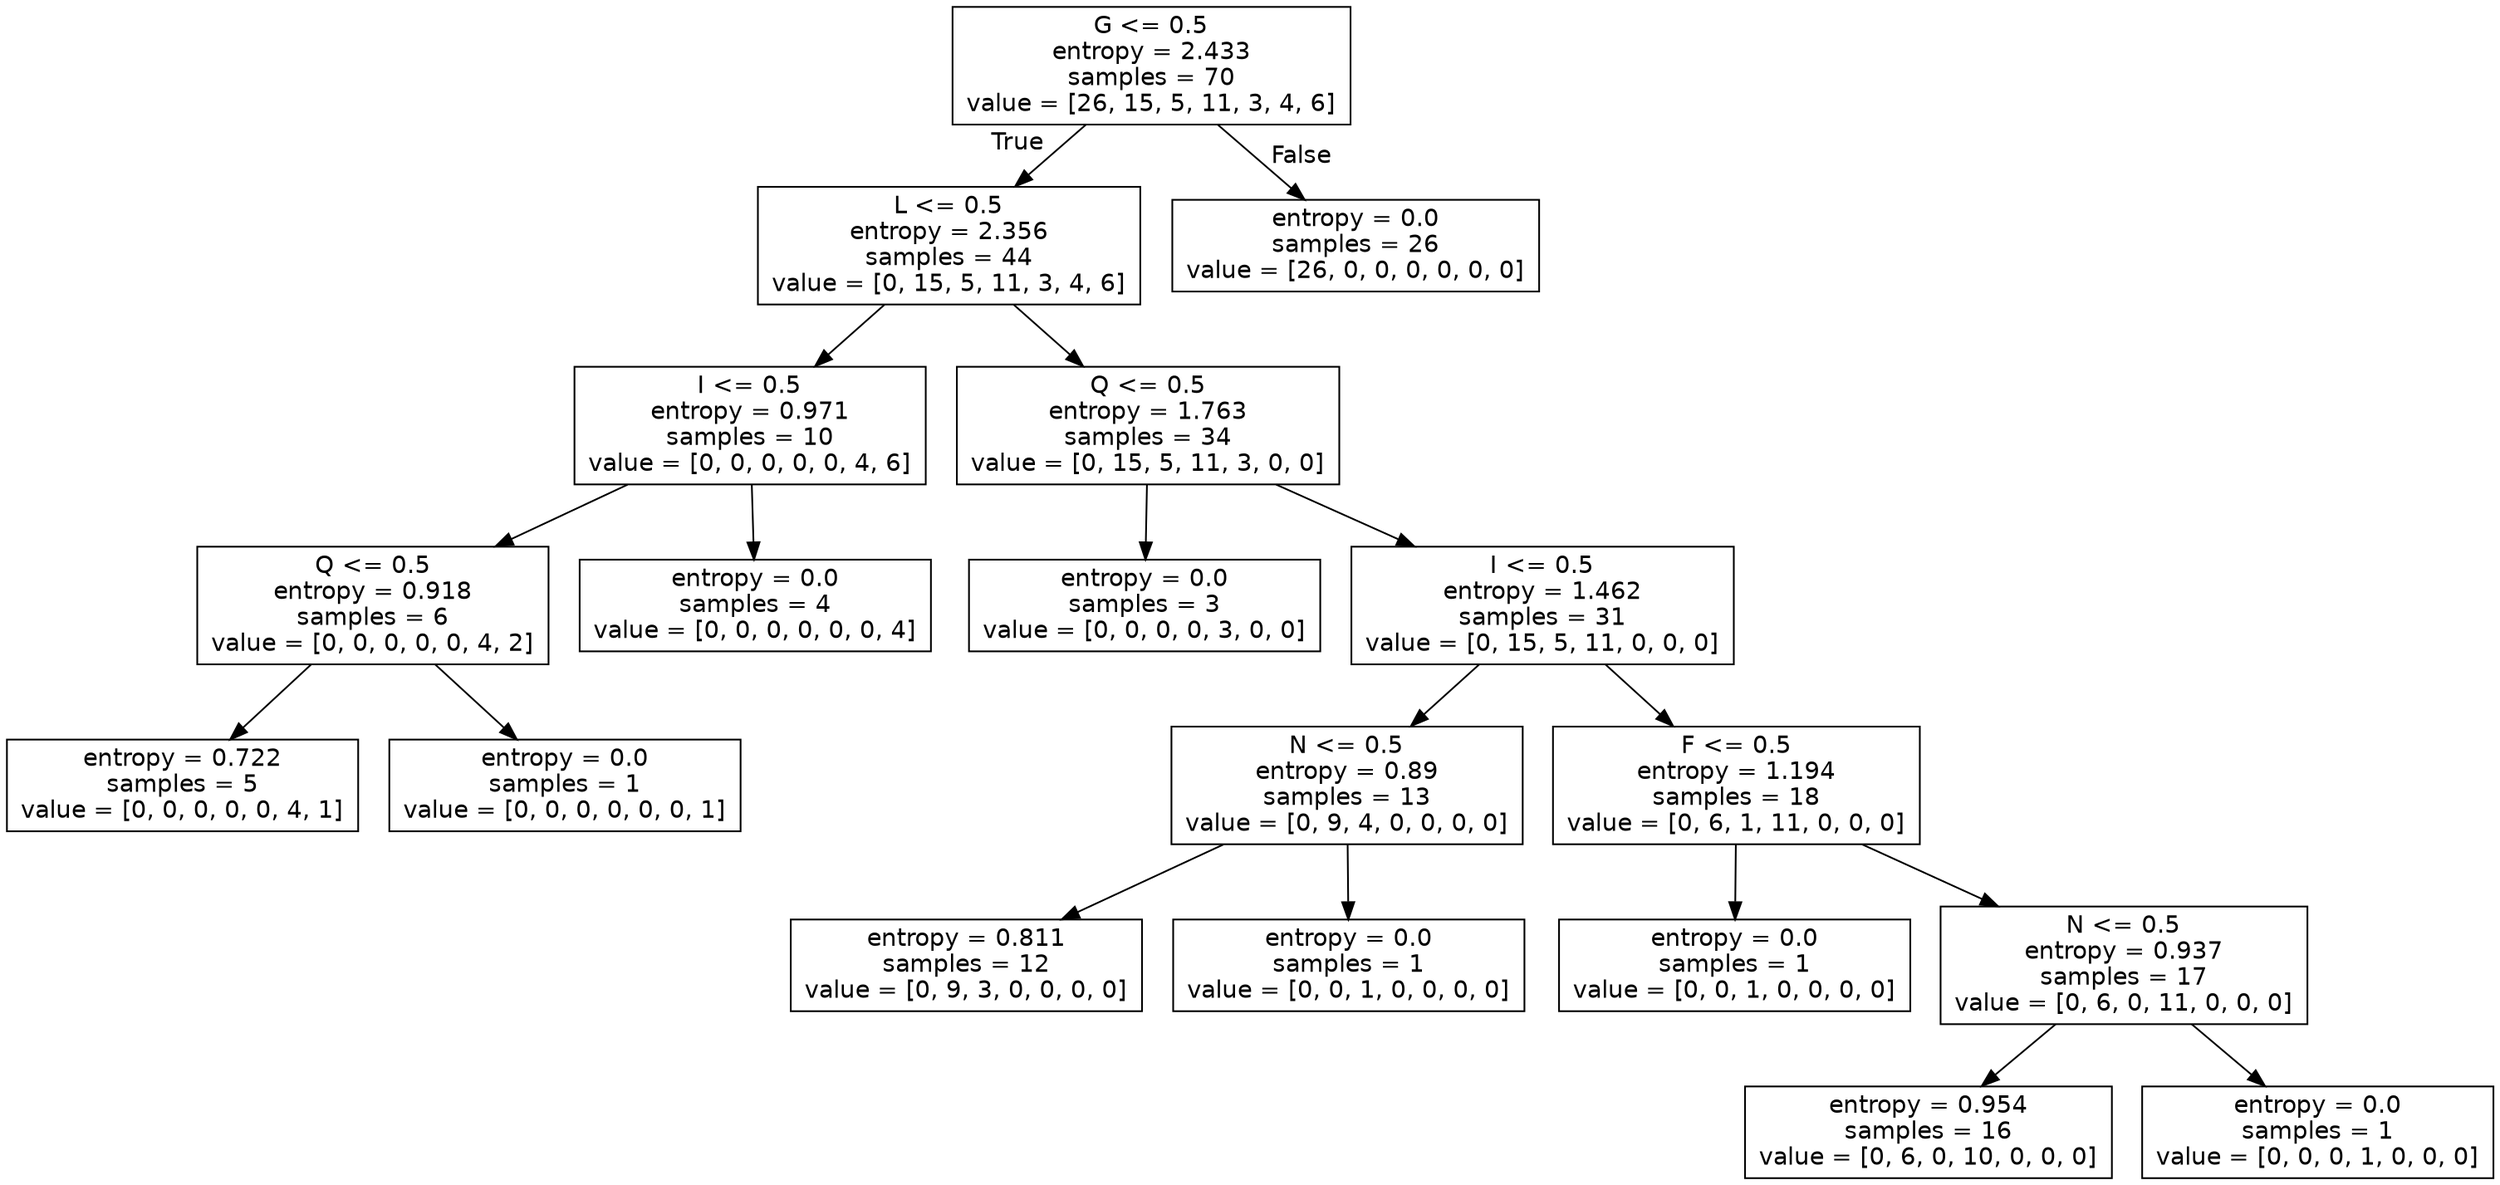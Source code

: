 digraph Tree {
node [shape=box, fontname="helvetica"] ;
edge [fontname="helvetica"] ;
0 [label="G <= 0.5\nentropy = 2.433\nsamples = 70\nvalue = [26, 15, 5, 11, 3, 4, 6]"] ;
1 [label="L <= 0.5\nentropy = 2.356\nsamples = 44\nvalue = [0, 15, 5, 11, 3, 4, 6]"] ;
0 -> 1 [labeldistance=2.5, labelangle=45, headlabel="True"] ;
2 [label="I <= 0.5\nentropy = 0.971\nsamples = 10\nvalue = [0, 0, 0, 0, 0, 4, 6]"] ;
1 -> 2 ;
3 [label="Q <= 0.5\nentropy = 0.918\nsamples = 6\nvalue = [0, 0, 0, 0, 0, 4, 2]"] ;
2 -> 3 ;
4 [label="entropy = 0.722\nsamples = 5\nvalue = [0, 0, 0, 0, 0, 4, 1]"] ;
3 -> 4 ;
5 [label="entropy = 0.0\nsamples = 1\nvalue = [0, 0, 0, 0, 0, 0, 1]"] ;
3 -> 5 ;
6 [label="entropy = 0.0\nsamples = 4\nvalue = [0, 0, 0, 0, 0, 0, 4]"] ;
2 -> 6 ;
7 [label="Q <= 0.5\nentropy = 1.763\nsamples = 34\nvalue = [0, 15, 5, 11, 3, 0, 0]"] ;
1 -> 7 ;
8 [label="entropy = 0.0\nsamples = 3\nvalue = [0, 0, 0, 0, 3, 0, 0]"] ;
7 -> 8 ;
9 [label="I <= 0.5\nentropy = 1.462\nsamples = 31\nvalue = [0, 15, 5, 11, 0, 0, 0]"] ;
7 -> 9 ;
10 [label="N <= 0.5\nentropy = 0.89\nsamples = 13\nvalue = [0, 9, 4, 0, 0, 0, 0]"] ;
9 -> 10 ;
11 [label="entropy = 0.811\nsamples = 12\nvalue = [0, 9, 3, 0, 0, 0, 0]"] ;
10 -> 11 ;
12 [label="entropy = 0.0\nsamples = 1\nvalue = [0, 0, 1, 0, 0, 0, 0]"] ;
10 -> 12 ;
13 [label="F <= 0.5\nentropy = 1.194\nsamples = 18\nvalue = [0, 6, 1, 11, 0, 0, 0]"] ;
9 -> 13 ;
14 [label="entropy = 0.0\nsamples = 1\nvalue = [0, 0, 1, 0, 0, 0, 0]"] ;
13 -> 14 ;
15 [label="N <= 0.5\nentropy = 0.937\nsamples = 17\nvalue = [0, 6, 0, 11, 0, 0, 0]"] ;
13 -> 15 ;
16 [label="entropy = 0.954\nsamples = 16\nvalue = [0, 6, 0, 10, 0, 0, 0]"] ;
15 -> 16 ;
17 [label="entropy = 0.0\nsamples = 1\nvalue = [0, 0, 0, 1, 0, 0, 0]"] ;
15 -> 17 ;
18 [label="entropy = 0.0\nsamples = 26\nvalue = [26, 0, 0, 0, 0, 0, 0]"] ;
0 -> 18 [labeldistance=2.5, labelangle=-45, headlabel="False"] ;
}